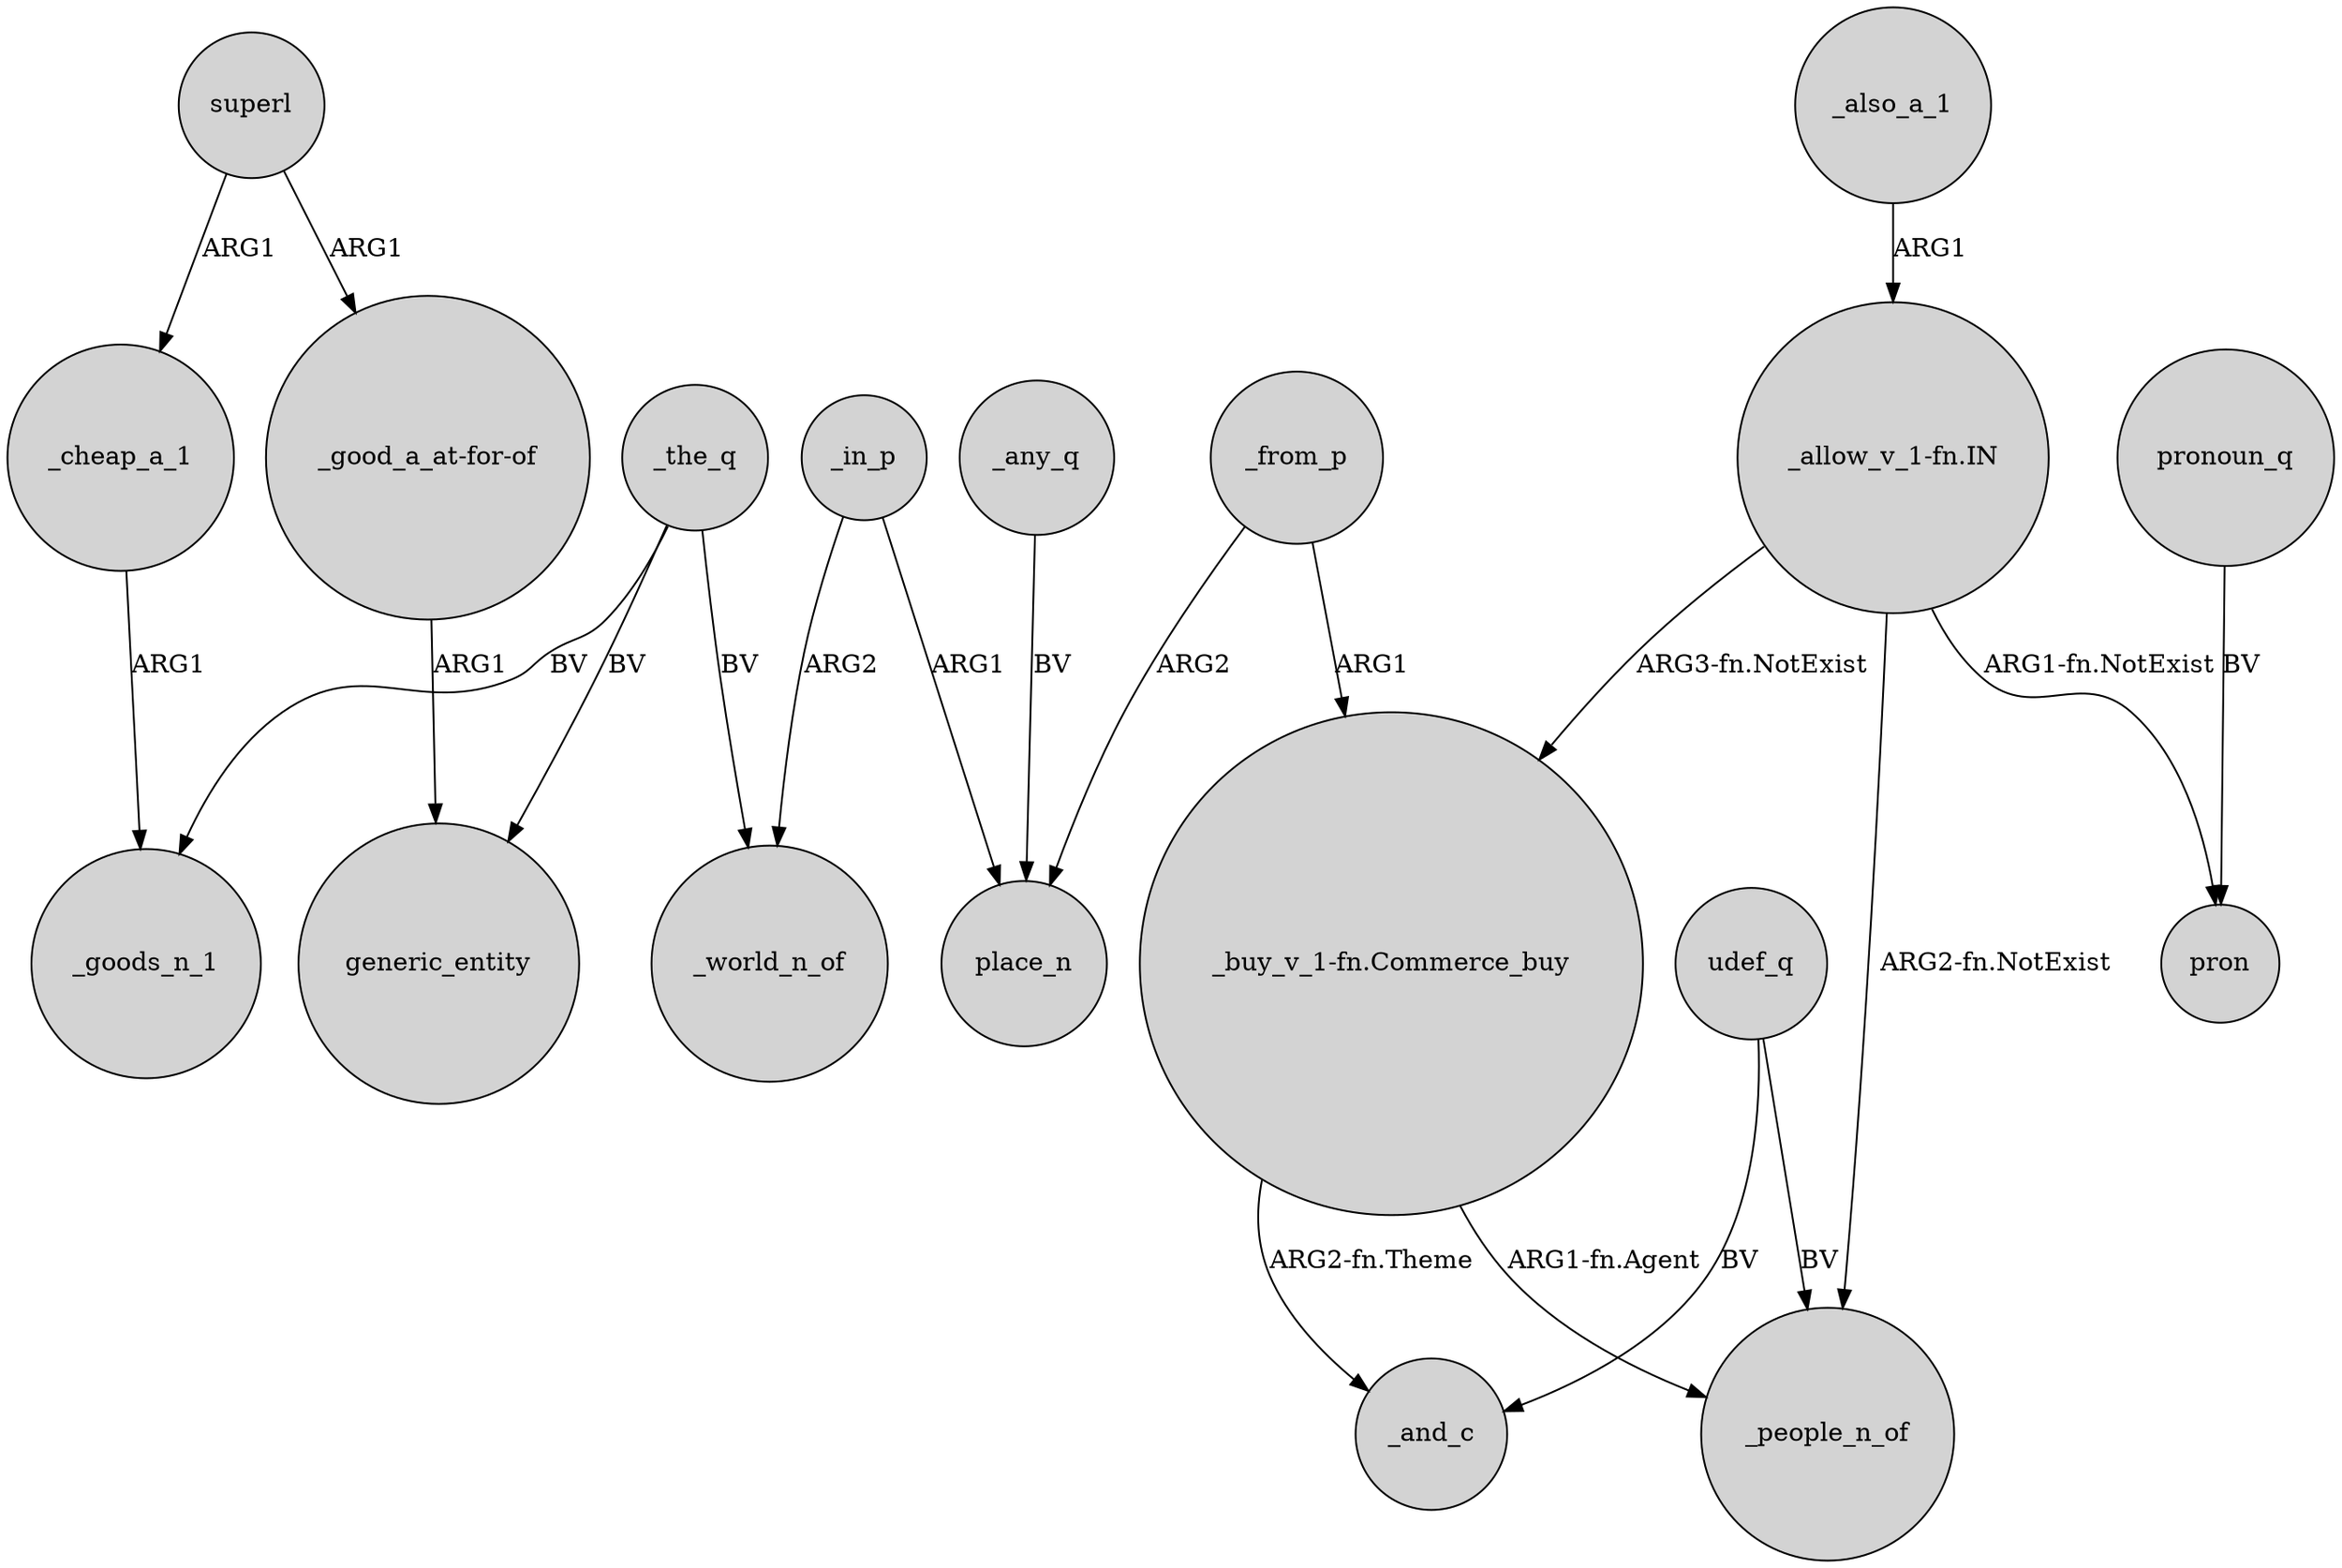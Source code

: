 digraph {
	node [shape=circle style=filled]
	_the_q -> generic_entity [label=BV]
	"_buy_v_1-fn.Commerce_buy" -> _and_c [label="ARG2-fn.Theme"]
	_the_q -> _goods_n_1 [label=BV]
	_in_p -> _world_n_of [label=ARG2]
	_cheap_a_1 -> _goods_n_1 [label=ARG1]
	superl -> _cheap_a_1 [label=ARG1]
	_also_a_1 -> "_allow_v_1-fn.IN" [label=ARG1]
	"_buy_v_1-fn.Commerce_buy" -> _people_n_of [label="ARG1-fn.Agent"]
	_from_p -> place_n [label=ARG2]
	_from_p -> "_buy_v_1-fn.Commerce_buy" [label=ARG1]
	udef_q -> _people_n_of [label=BV]
	pronoun_q -> pron [label=BV]
	"_good_a_at-for-of" -> generic_entity [label=ARG1]
	"_allow_v_1-fn.IN" -> pron [label="ARG1-fn.NotExist"]
	superl -> "_good_a_at-for-of" [label=ARG1]
	"_allow_v_1-fn.IN" -> _people_n_of [label="ARG2-fn.NotExist"]
	_in_p -> place_n [label=ARG1]
	"_allow_v_1-fn.IN" -> "_buy_v_1-fn.Commerce_buy" [label="ARG3-fn.NotExist"]
	udef_q -> _and_c [label=BV]
	_the_q -> _world_n_of [label=BV]
	_any_q -> place_n [label=BV]
}
